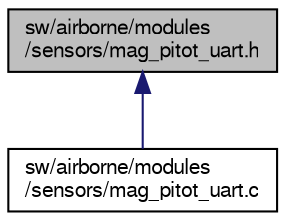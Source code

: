 digraph "sw/airborne/modules/sensors/mag_pitot_uart.h"
{
  edge [fontname="FreeSans",fontsize="10",labelfontname="FreeSans",labelfontsize="10"];
  node [fontname="FreeSans",fontsize="10",shape=record];
  Node1 [label="sw/airborne/modules\l/sensors/mag_pitot_uart.h",height=0.2,width=0.4,color="black", fillcolor="grey75", style="filled", fontcolor="black"];
  Node1 -> Node2 [dir="back",color="midnightblue",fontsize="10",style="solid",fontname="FreeSans"];
  Node2 [label="sw/airborne/modules\l/sensors/mag_pitot_uart.c",height=0.2,width=0.4,color="black", fillcolor="white", style="filled",URL="$mag__pitot__uart_8c.html"];
}

